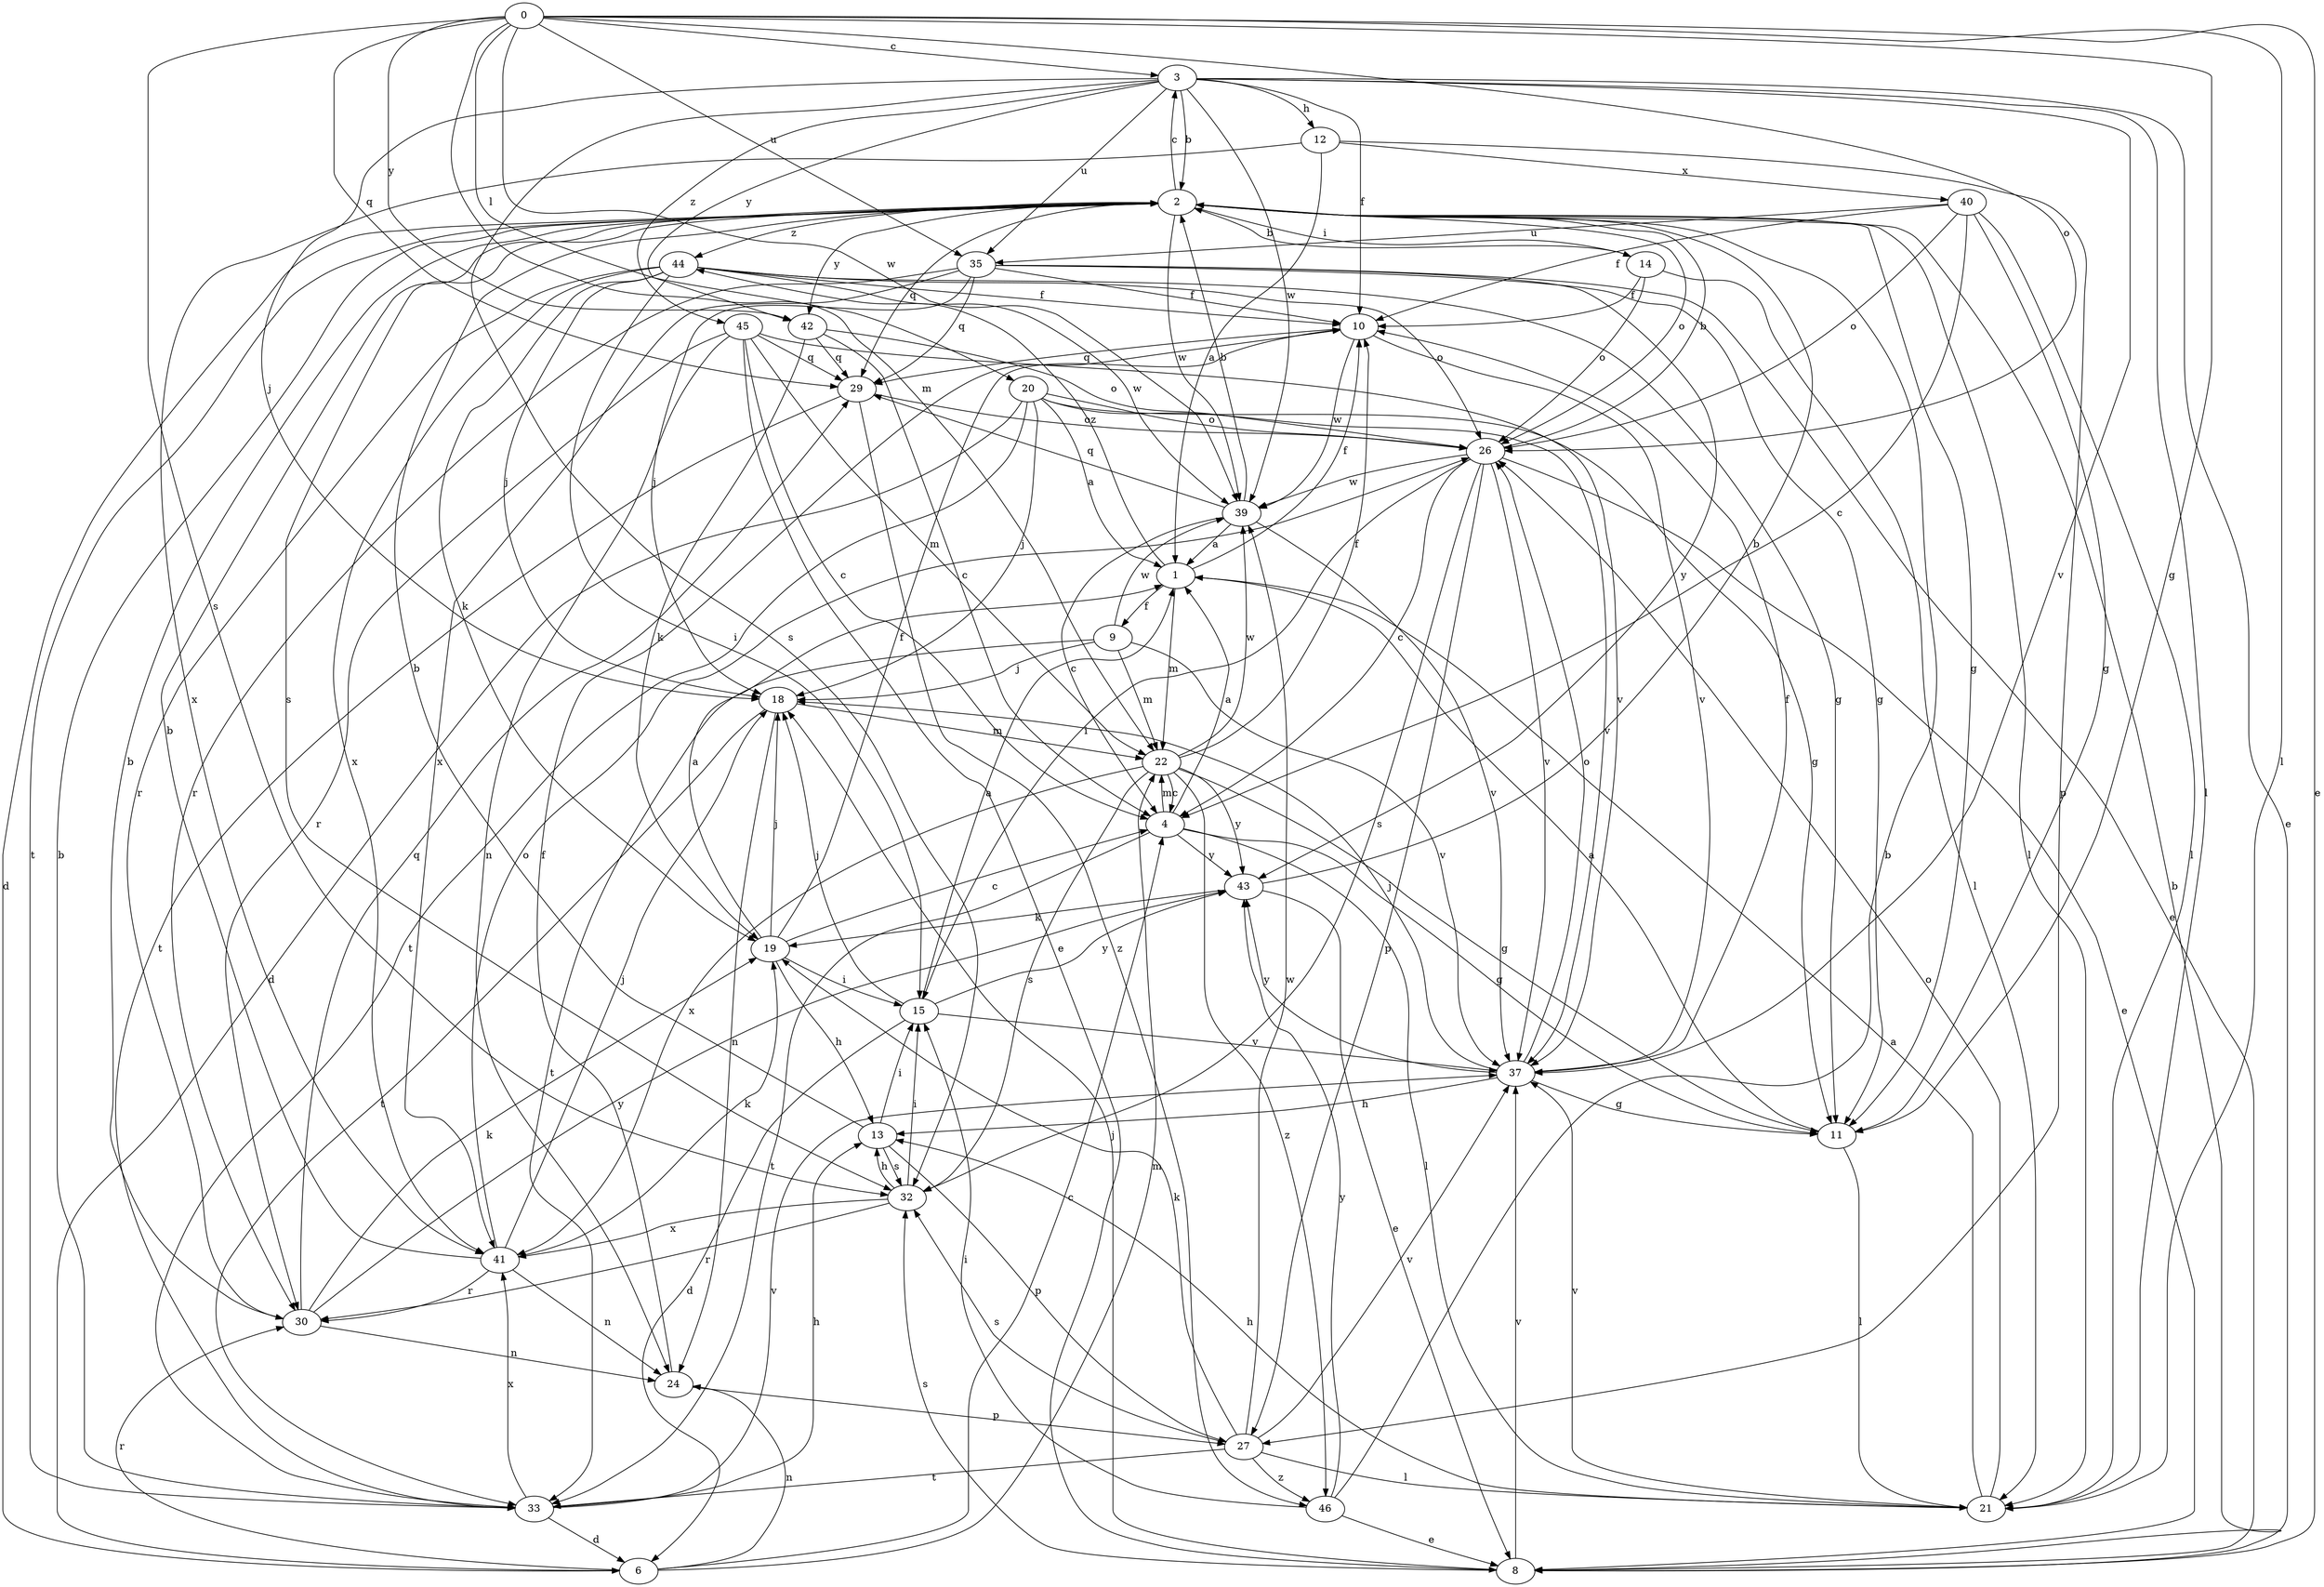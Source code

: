 strict digraph  {
0;
1;
2;
3;
4;
6;
8;
9;
10;
11;
12;
13;
14;
15;
18;
19;
20;
21;
22;
24;
26;
27;
29;
30;
32;
33;
35;
37;
39;
40;
41;
42;
43;
44;
45;
46;
0 -> 3  [label=c];
0 -> 8  [label=e];
0 -> 11  [label=g];
0 -> 20  [label=l];
0 -> 21  [label=l];
0 -> 22  [label=m];
0 -> 26  [label=o];
0 -> 29  [label=q];
0 -> 32  [label=s];
0 -> 35  [label=u];
0 -> 39  [label=w];
0 -> 42  [label=y];
1 -> 9  [label=f];
1 -> 10  [label=f];
1 -> 22  [label=m];
1 -> 44  [label=z];
2 -> 3  [label=c];
2 -> 6  [label=d];
2 -> 11  [label=g];
2 -> 14  [label=i];
2 -> 21  [label=l];
2 -> 26  [label=o];
2 -> 29  [label=q];
2 -> 32  [label=s];
2 -> 33  [label=t];
2 -> 39  [label=w];
2 -> 42  [label=y];
2 -> 44  [label=z];
3 -> 2  [label=b];
3 -> 8  [label=e];
3 -> 10  [label=f];
3 -> 12  [label=h];
3 -> 18  [label=j];
3 -> 21  [label=l];
3 -> 32  [label=s];
3 -> 35  [label=u];
3 -> 37  [label=v];
3 -> 39  [label=w];
3 -> 42  [label=y];
3 -> 45  [label=z];
4 -> 1  [label=a];
4 -> 11  [label=g];
4 -> 21  [label=l];
4 -> 22  [label=m];
4 -> 33  [label=t];
4 -> 43  [label=y];
6 -> 4  [label=c];
6 -> 22  [label=m];
6 -> 24  [label=n];
6 -> 30  [label=r];
8 -> 2  [label=b];
8 -> 18  [label=j];
8 -> 32  [label=s];
8 -> 37  [label=v];
9 -> 18  [label=j];
9 -> 22  [label=m];
9 -> 33  [label=t];
9 -> 37  [label=v];
9 -> 39  [label=w];
10 -> 29  [label=q];
10 -> 37  [label=v];
10 -> 39  [label=w];
11 -> 1  [label=a];
11 -> 21  [label=l];
12 -> 1  [label=a];
12 -> 27  [label=p];
12 -> 40  [label=x];
12 -> 41  [label=x];
13 -> 2  [label=b];
13 -> 15  [label=i];
13 -> 27  [label=p];
13 -> 32  [label=s];
14 -> 2  [label=b];
14 -> 10  [label=f];
14 -> 21  [label=l];
14 -> 26  [label=o];
15 -> 1  [label=a];
15 -> 6  [label=d];
15 -> 18  [label=j];
15 -> 37  [label=v];
15 -> 43  [label=y];
18 -> 22  [label=m];
18 -> 24  [label=n];
18 -> 33  [label=t];
19 -> 1  [label=a];
19 -> 4  [label=c];
19 -> 10  [label=f];
19 -> 13  [label=h];
19 -> 15  [label=i];
19 -> 18  [label=j];
20 -> 1  [label=a];
20 -> 6  [label=d];
20 -> 11  [label=g];
20 -> 18  [label=j];
20 -> 26  [label=o];
20 -> 33  [label=t];
20 -> 37  [label=v];
21 -> 1  [label=a];
21 -> 13  [label=h];
21 -> 26  [label=o];
21 -> 37  [label=v];
22 -> 4  [label=c];
22 -> 10  [label=f];
22 -> 11  [label=g];
22 -> 32  [label=s];
22 -> 39  [label=w];
22 -> 41  [label=x];
22 -> 43  [label=y];
22 -> 46  [label=z];
24 -> 10  [label=f];
24 -> 27  [label=p];
26 -> 2  [label=b];
26 -> 4  [label=c];
26 -> 8  [label=e];
26 -> 15  [label=i];
26 -> 27  [label=p];
26 -> 32  [label=s];
26 -> 37  [label=v];
26 -> 39  [label=w];
27 -> 19  [label=k];
27 -> 21  [label=l];
27 -> 32  [label=s];
27 -> 33  [label=t];
27 -> 37  [label=v];
27 -> 39  [label=w];
27 -> 46  [label=z];
29 -> 26  [label=o];
29 -> 33  [label=t];
29 -> 46  [label=z];
30 -> 2  [label=b];
30 -> 19  [label=k];
30 -> 24  [label=n];
30 -> 29  [label=q];
30 -> 43  [label=y];
32 -> 13  [label=h];
32 -> 15  [label=i];
32 -> 30  [label=r];
32 -> 41  [label=x];
33 -> 2  [label=b];
33 -> 6  [label=d];
33 -> 13  [label=h];
33 -> 37  [label=v];
33 -> 41  [label=x];
35 -> 8  [label=e];
35 -> 10  [label=f];
35 -> 11  [label=g];
35 -> 18  [label=j];
35 -> 29  [label=q];
35 -> 30  [label=r];
35 -> 41  [label=x];
35 -> 43  [label=y];
37 -> 10  [label=f];
37 -> 11  [label=g];
37 -> 13  [label=h];
37 -> 18  [label=j];
37 -> 26  [label=o];
37 -> 43  [label=y];
39 -> 1  [label=a];
39 -> 2  [label=b];
39 -> 4  [label=c];
39 -> 29  [label=q];
39 -> 37  [label=v];
40 -> 4  [label=c];
40 -> 10  [label=f];
40 -> 11  [label=g];
40 -> 21  [label=l];
40 -> 26  [label=o];
40 -> 35  [label=u];
41 -> 2  [label=b];
41 -> 18  [label=j];
41 -> 19  [label=k];
41 -> 24  [label=n];
41 -> 26  [label=o];
41 -> 30  [label=r];
42 -> 4  [label=c];
42 -> 19  [label=k];
42 -> 26  [label=o];
42 -> 29  [label=q];
43 -> 2  [label=b];
43 -> 8  [label=e];
43 -> 19  [label=k];
44 -> 10  [label=f];
44 -> 11  [label=g];
44 -> 15  [label=i];
44 -> 18  [label=j];
44 -> 19  [label=k];
44 -> 26  [label=o];
44 -> 30  [label=r];
44 -> 39  [label=w];
44 -> 41  [label=x];
45 -> 4  [label=c];
45 -> 8  [label=e];
45 -> 22  [label=m];
45 -> 24  [label=n];
45 -> 29  [label=q];
45 -> 30  [label=r];
45 -> 37  [label=v];
46 -> 2  [label=b];
46 -> 8  [label=e];
46 -> 15  [label=i];
46 -> 43  [label=y];
}
